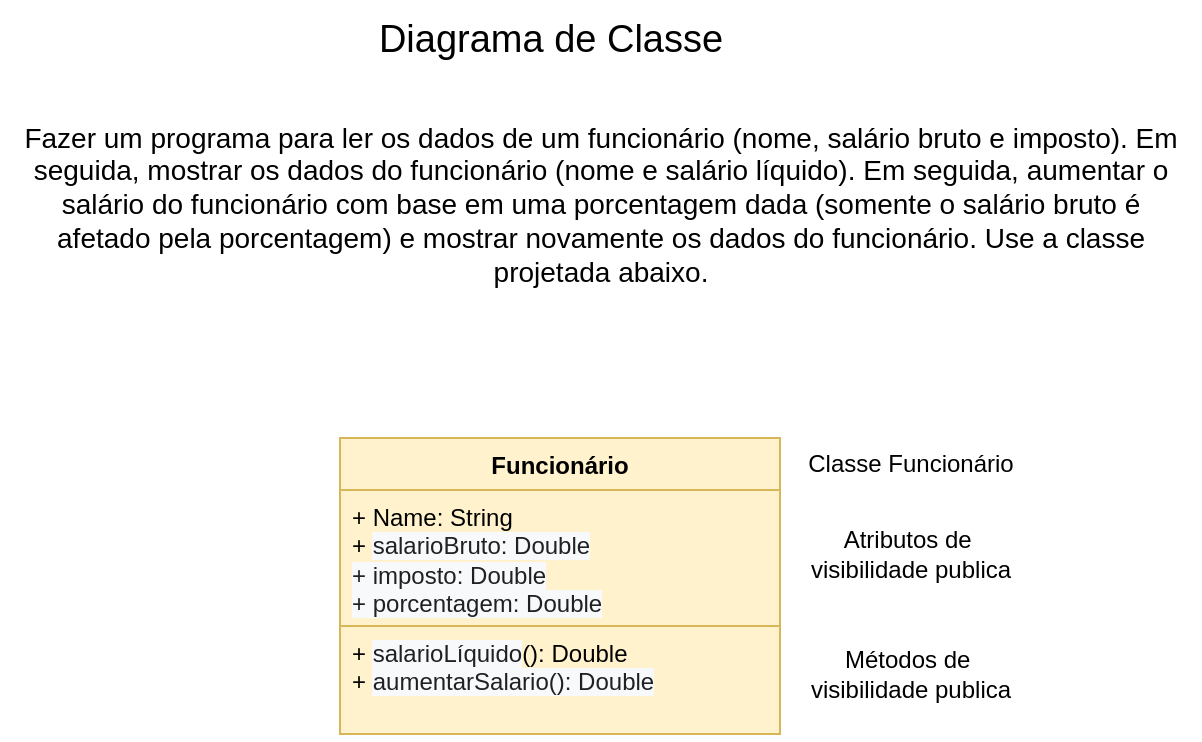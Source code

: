 <mxfile version="24.4.8" type="github">
  <diagram name="Página-1" id="bwTF-ywCGJIkK29To4L_">
    <mxGraphModel dx="954" dy="566" grid="1" gridSize="10" guides="1" tooltips="1" connect="1" arrows="1" fold="1" page="1" pageScale="1" pageWidth="827" pageHeight="1169" math="0" shadow="0">
      <root>
        <mxCell id="0" />
        <mxCell id="1" parent="0" />
        <mxCell id="AU3XlOVcU2HEkQKYmwiP-1" value="Funcionário" style="swimlane;fontStyle=1;align=center;verticalAlign=top;childLayout=stackLayout;horizontal=1;startSize=26;horizontalStack=0;resizeParent=1;resizeParentMax=0;resizeLast=0;collapsible=1;marginBottom=0;whiteSpace=wrap;html=1;fillColor=#fff2cc;strokeColor=#d6b656;" vertex="1" parent="1">
          <mxGeometry x="260" y="222" width="220" height="148" as="geometry" />
        </mxCell>
        <mxCell id="AU3XlOVcU2HEkQKYmwiP-2" value="+ Name: String&lt;div style=&quot;&quot;&gt;&lt;font style=&quot;font-size: 12px;&quot;&gt;+&amp;nbsp;&lt;span style=&quot;background-color: rgb(248, 249, 250); color: rgb(32, 33, 36); font-family: inherit;&quot;&gt;salarioBruto: Double&lt;/span&gt;&lt;/font&gt;&lt;/div&gt;&lt;div style=&quot;&quot;&gt;&lt;span style=&quot;background-color: rgb(248, 249, 250); color: rgb(32, 33, 36); font-family: inherit;&quot;&gt;&lt;font style=&quot;font-size: 12px;&quot;&gt;+ imposto: Double&lt;/font&gt;&lt;/span&gt;&lt;/div&gt;&lt;div style=&quot;&quot;&gt;&lt;span style=&quot;background-color: rgb(248, 249, 250); color: rgb(32, 33, 36); font-family: inherit;&quot;&gt;&lt;font style=&quot;font-size: 12px;&quot;&gt;+ porcentagem: Double&lt;/font&gt;&lt;/span&gt;&lt;/div&gt;&lt;div style=&quot;&quot;&gt;&lt;span style=&quot;background-color: rgb(248, 249, 250); color: rgb(32, 33, 36); font-family: inherit;&quot;&gt;&lt;font style=&quot;font-size: 12px;&quot;&gt;&lt;br&gt;&lt;/font&gt;&lt;/span&gt;&lt;/div&gt;&lt;div style=&quot;&quot;&gt;&lt;span style=&quot;background-color: rgb(248, 249, 250); color: rgb(32, 33, 36); font-family: inherit;&quot;&gt;&lt;br&gt;&lt;/span&gt;&lt;/div&gt;" style="text;strokeColor=#d6b656;fillColor=#fff2cc;align=left;verticalAlign=top;spacingLeft=4;spacingRight=4;overflow=hidden;rotatable=0;points=[[0,0.5],[1,0.5]];portConstraint=eastwest;whiteSpace=wrap;html=1;" vertex="1" parent="AU3XlOVcU2HEkQKYmwiP-1">
          <mxGeometry y="26" width="220" height="68" as="geometry" />
        </mxCell>
        <mxCell id="AU3XlOVcU2HEkQKYmwiP-3" value="" style="line;strokeWidth=1;fillColor=none;align=left;verticalAlign=middle;spacingTop=-1;spacingLeft=3;spacingRight=3;rotatable=0;labelPosition=right;points=[];portConstraint=eastwest;strokeColor=inherit;" vertex="1" parent="AU3XlOVcU2HEkQKYmwiP-1">
          <mxGeometry y="94" width="220" as="geometry" />
        </mxCell>
        <mxCell id="AU3XlOVcU2HEkQKYmwiP-4" value="&lt;font style=&quot;font-size: 12px;&quot;&gt;+&amp;nbsp;&lt;span style=&quot;background-color: rgb(248, 249, 250); color: rgb(32, 33, 36); font-family: inherit;&quot;&gt;salarioLíquido&lt;/span&gt;&lt;span style=&quot;background-color: initial;&quot;&gt;(): Double&lt;/span&gt;&lt;/font&gt;&lt;div&gt;&lt;font style=&quot;font-size: 12px;&quot;&gt;&lt;span style=&quot;background-color: initial;&quot;&gt;+&amp;nbsp;&lt;/span&gt;&lt;/font&gt;&lt;span style=&quot;background-color: rgb(248, 249, 250); color: rgb(32, 33, 36); font-family: inherit;&quot;&gt;aumentarSalario(): Double&lt;/span&gt;&lt;/div&gt;" style="text;strokeColor=#d6b656;fillColor=#fff2cc;align=left;verticalAlign=top;spacingLeft=4;spacingRight=4;overflow=hidden;rotatable=0;points=[[0,0.5],[1,0.5]];portConstraint=eastwest;whiteSpace=wrap;html=1;" vertex="1" parent="AU3XlOVcU2HEkQKYmwiP-1">
          <mxGeometry y="94" width="220" height="54" as="geometry" />
        </mxCell>
        <mxCell id="AU3XlOVcU2HEkQKYmwiP-6" value="Atributos de&amp;nbsp;&lt;div&gt;visibilidade publica&lt;/div&gt;" style="text;html=1;align=center;verticalAlign=middle;resizable=0;points=[];autosize=1;strokeColor=none;fillColor=none;" vertex="1" parent="1">
          <mxGeometry x="485" y="260" width="120" height="40" as="geometry" />
        </mxCell>
        <mxCell id="AU3XlOVcU2HEkQKYmwiP-7" value="Métodos de&amp;nbsp;&lt;div&gt;visibilidade publica&lt;/div&gt;" style="text;html=1;align=center;verticalAlign=middle;resizable=0;points=[];autosize=1;strokeColor=none;fillColor=none;" vertex="1" parent="1">
          <mxGeometry x="485" y="320" width="120" height="40" as="geometry" />
        </mxCell>
        <mxCell id="AU3XlOVcU2HEkQKYmwiP-8" value="Classe Funcionário" style="text;html=1;align=center;verticalAlign=middle;resizable=0;points=[];autosize=1;strokeColor=none;fillColor=none;" vertex="1" parent="1">
          <mxGeometry x="480" y="220" width="130" height="30" as="geometry" />
        </mxCell>
        <mxCell id="AU3XlOVcU2HEkQKYmwiP-9" value="&lt;font style=&quot;font-size: 19px;&quot;&gt;Diagrama de Classe&lt;/font&gt;" style="text;html=1;align=center;verticalAlign=middle;resizable=0;points=[];autosize=1;strokeColor=none;fillColor=none;" vertex="1" parent="1">
          <mxGeometry x="265" y="3" width="200" height="40" as="geometry" />
        </mxCell>
        <mxCell id="AU3XlOVcU2HEkQKYmwiP-10" value="&lt;font style=&quot;font-size: 14px;&quot;&gt;Fazer um programa para ler os dados de um funcionário (nome, salário bruto e imposto). Em&lt;br&gt;seguida, mostrar os dados do funcionário (nome e salário líquido). Em seguida, aumentar o&lt;br&gt;salário do funcionário com base em uma porcentagem dada (somente o salário bruto é&lt;br&gt;afetado pela porcentagem) e mostrar novamente os dados do funcionário. Use a classe&lt;br&gt;projetada abaixo.&lt;/font&gt;" style="text;html=1;align=center;verticalAlign=middle;resizable=0;points=[];autosize=1;strokeColor=none;fillColor=none;" vertex="1" parent="1">
          <mxGeometry x="90" y="55" width="600" height="100" as="geometry" />
        </mxCell>
      </root>
    </mxGraphModel>
  </diagram>
</mxfile>
